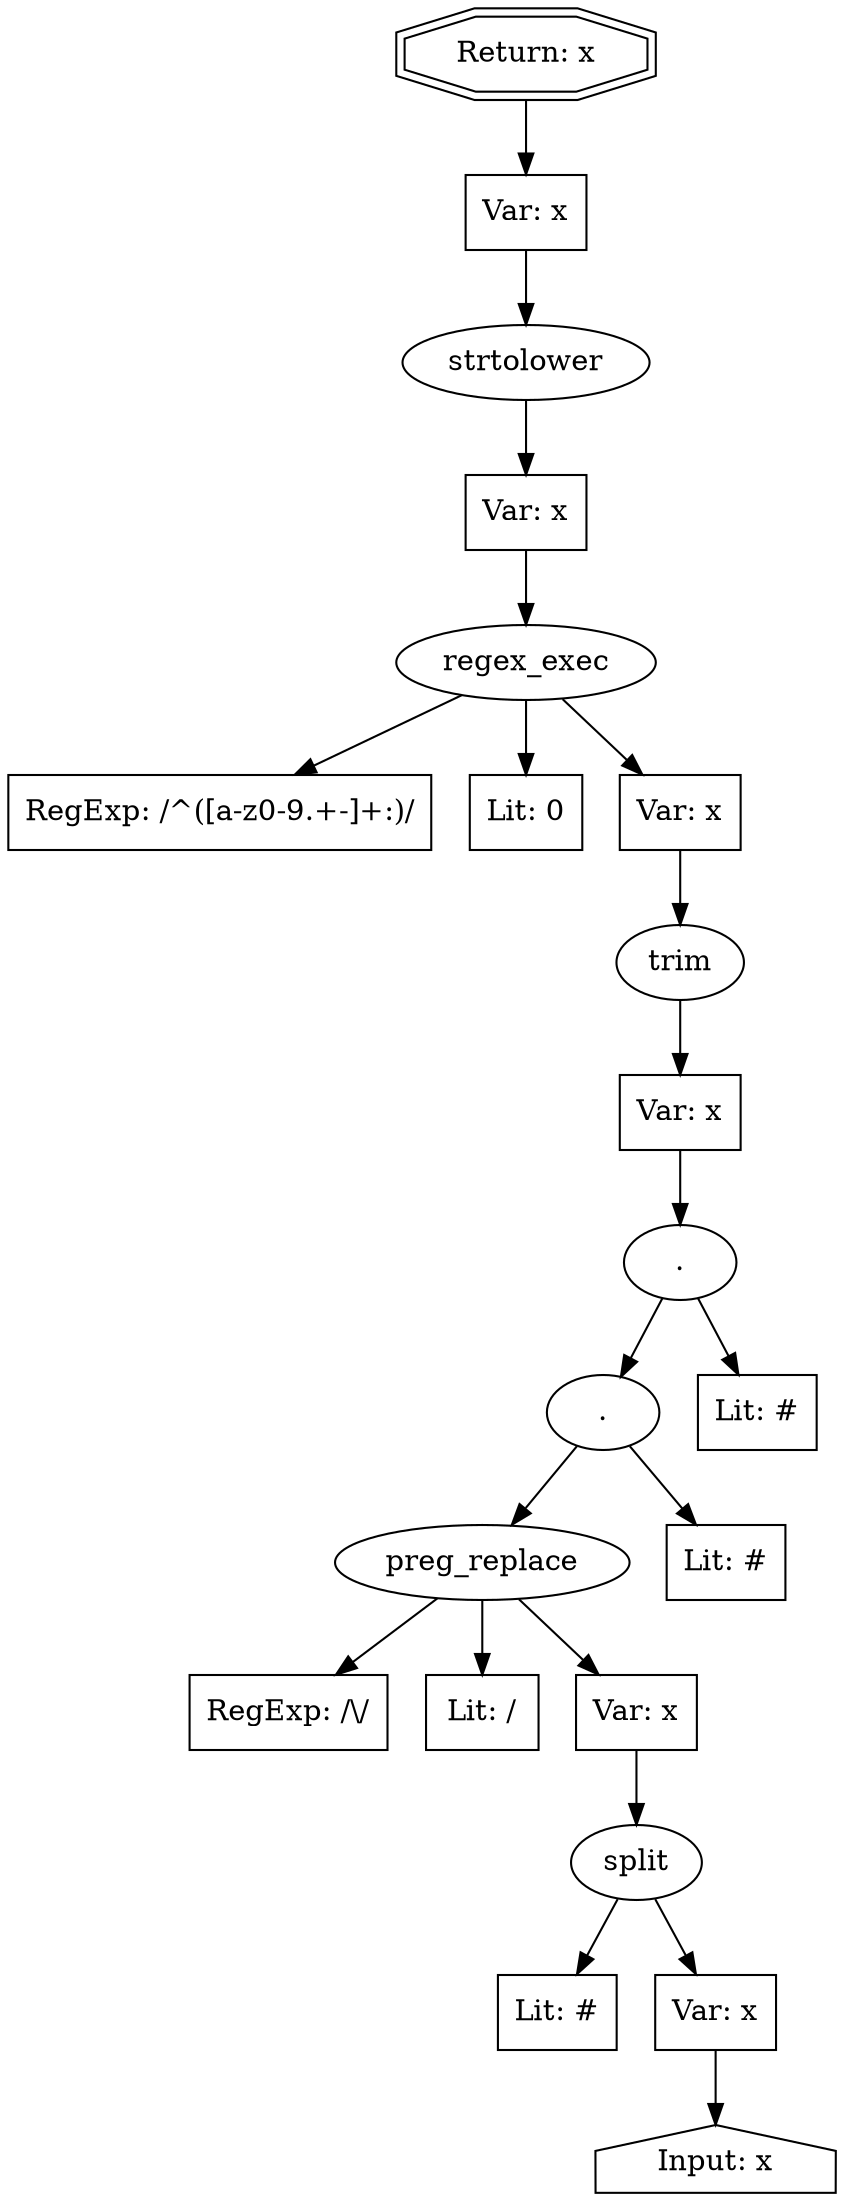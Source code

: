 // Finding: c585ae10-7601-4d1e-8d3c-b0feb05f3ca5
// Finding.url: https://store.example54.com/articles/##"></iframe></style></script></object></embed></textarea><img src=x onerror=taintfoxLog('acc5016b677e48b88bff3d6a3269cd98')><!--/*
// Finding.parentloc: https://store.example54.com/articles/##"></iframe></style></script></object></embed></textarea><img src=x onerror=taintfoxLog('acc5016b677e48b88bff3d6a3269cd98')><!--/*
// Finding.domain: store.example54.com
// Finding.base_domain: example54.com
// Finding.source: location.href
// Finding.sink: innerHTML
// Sanitizer.score: 1
// Sanitizer.name: o.prototype.parse
// Sanitizer.location: https://cdn11.example55.com/s-yneuaokjib/stencil/c0f78270-43b7-0139-825c-0242ac11000a/e/33777490-bd12-0137-07b1-0242ac110005/dist/theme-bundle.main.js - b:46:2066
// Finding.begin: 37
// Finding.end: 43
// Finding.original_uuid: d4b27a39-6635-49f7-9ce6-9857e927aae4
// Finding.TwentyFiveMillionFlowsId: -99896829
// Finding.script: https://cdn11.example55.com/s-yneuaokjib/stencil/c0f78270-43b7-0139-825c-0242ac11000a/e/33777490-bd12-0137-07b1-0242ac110005/dist/theme-bundle.main.js
// Finding.line: 25
// Exploit.uuid: acc5016b-677e-48b8-8bff-3d6a3269cd98
// Exploit.success: false
// Exploit.status: validated
// Exploit.method: C
// Exploit.type: html
// Exploit.token: attribute
// Exploit.content: href
// Exploit.quote_type: "
// Exploit.tag: a
// Exploit.break_out: #"></iframe></style></script></object></embed></textarea><img src=x onerror=
// Exploit.break_in: ><!--/*
// Exploit.payload: #"></iframe></style></script></object></embed></textarea><img src=x onerror=taintfoxLog(1)><!--/*
// Exploit.begin_taint_url: 0
// Exploit.end_taint_url: 6
// Exploit.replace_begin_url: 31
// Exploit.replace_end_url: 31
// Exploit.replace_begin_param: 43
// Exploit.replace_end_param: 43
// Issues.LargestEncodeAttrStringChain: 0
// Issues.LargestTextFragmentEncodeChainLength: 0
// Issues.HasApproximation: false
// Issues.HasMissingImplementation: false
// Issues.HasInfiniteRegexWithFunctionReplacer: false
// Issues.MergedSplitAndJoins: false
// Issues.HasUrlInRhsOfReplace: false
// Issues.HasUrlInLhsOfReplace: false
// Issues.HasCookieValueInLhsOfreplace: false
// Issues.HasCookieValueInRhsOfreplace: false
// Issues.HasCookieValueInMatchPattern: false
// Issues.HasCookieValueInExecPattern: false
// Issues.RemovedLRConcats: false
// Issues.RemovedReplaceArtifacts: false
// Issues.HasUrlInMatchPattern: false
// Issues.HasUrlInExecPattern: false
// Issues.RemovedNOPreplaces: false
// Issues.Known_sanitizer: false
// DepGraph.hash: -134598809
// DepGraph.sanitizer_hash: -134598809

digraph cfg {
n0 [shape=house, label="Input: x"];
n1 [shape=ellipse, label="split"];
n2 [shape=box, label="Lit: #"];
n3 [shape=box, label="Var: x"];
n4 [shape=ellipse, label="preg_replace"];
n5 [shape=box, label="RegExp: /\\/"];
n6 [shape=box, label="Lit: /"];
n7 [shape=box, label="Var: x"];
n8 [shape=ellipse, label="."];
n9 [shape=box, label="Lit: #"];
n10 [shape=ellipse, label="."];
n11 [shape=box, label="Lit: #"];
n12 [shape=ellipse, label="trim"];
n13 [shape=box, label="Var: x"];
n14 [shape=ellipse, label="regex_exec"];
n15 [shape=box, label="RegExp: /^([a-z0-9.+-]+:)/"];
n16 [shape=box, label="Lit: 0"];
n17 [shape=box, label="Var: x"];
n18 [shape=ellipse, label="strtolower"];
n19 [shape=box, label="Var: x"];
n20 [shape=box, label="Var: x"];
n21 [shape=doubleoctagon, label="Return: x"];
n3 -> n0;
n1 -> n2;
n1 -> n3;
n7 -> n1;
n4 -> n5;
n4 -> n6;
n4 -> n7;
n8 -> n9;
n8 -> n4;
n10 -> n8;
n10 -> n11;
n13 -> n10;
n12 -> n13;
n17 -> n12;
n14 -> n15;
n14 -> n16;
n14 -> n17;
n19 -> n14;
n18 -> n19;
n20 -> n18;
n21 -> n20;
}